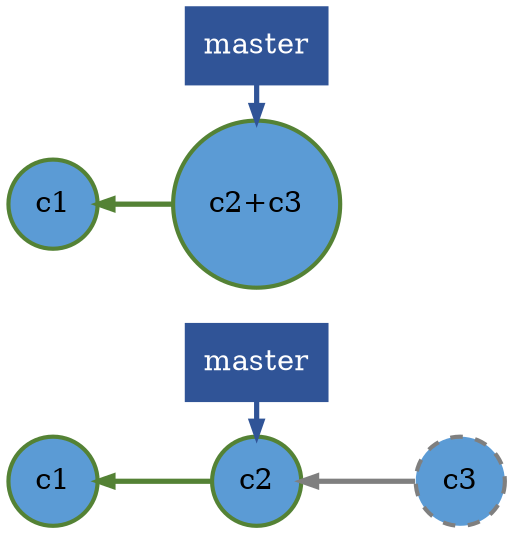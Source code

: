 digraph {
	rankdir=LR;

	// node common attributes
	node [shape=circle, penwidth=2, color="#548235", fillcolor="#5B9BD5"]
	// edge common attributes
	edge [dir=back, penwidth=2.5, arrowsize=0.7, color="#548235"]

	// commit
	node [style="filled"]
	c1a, c1b [label=c1]
	c2
	c2c3 [label="c2+c3"]

	// staged
	node [style="filled,dashed", color="#7F7F7F"]
	c3

	// branch
	node [shape=rounded, style=filled, color="#305497", fillcolor="#305497", fontcolor=white]
	mastera [label=master]
	masterb [label=master]

	// committed edge
	edge []
	c1a -> c2
	c1b -> c2c3
	// uncommitted edge
	edge [color="#7F7F7F"]
	c2 -> c3

	// branch edge
	edge [dir=nomal, color="#305497"]
	mastera -> c2
	masterb -> c2c3
	{rank=same; c2, c2c3, mastera, masterb}
}
